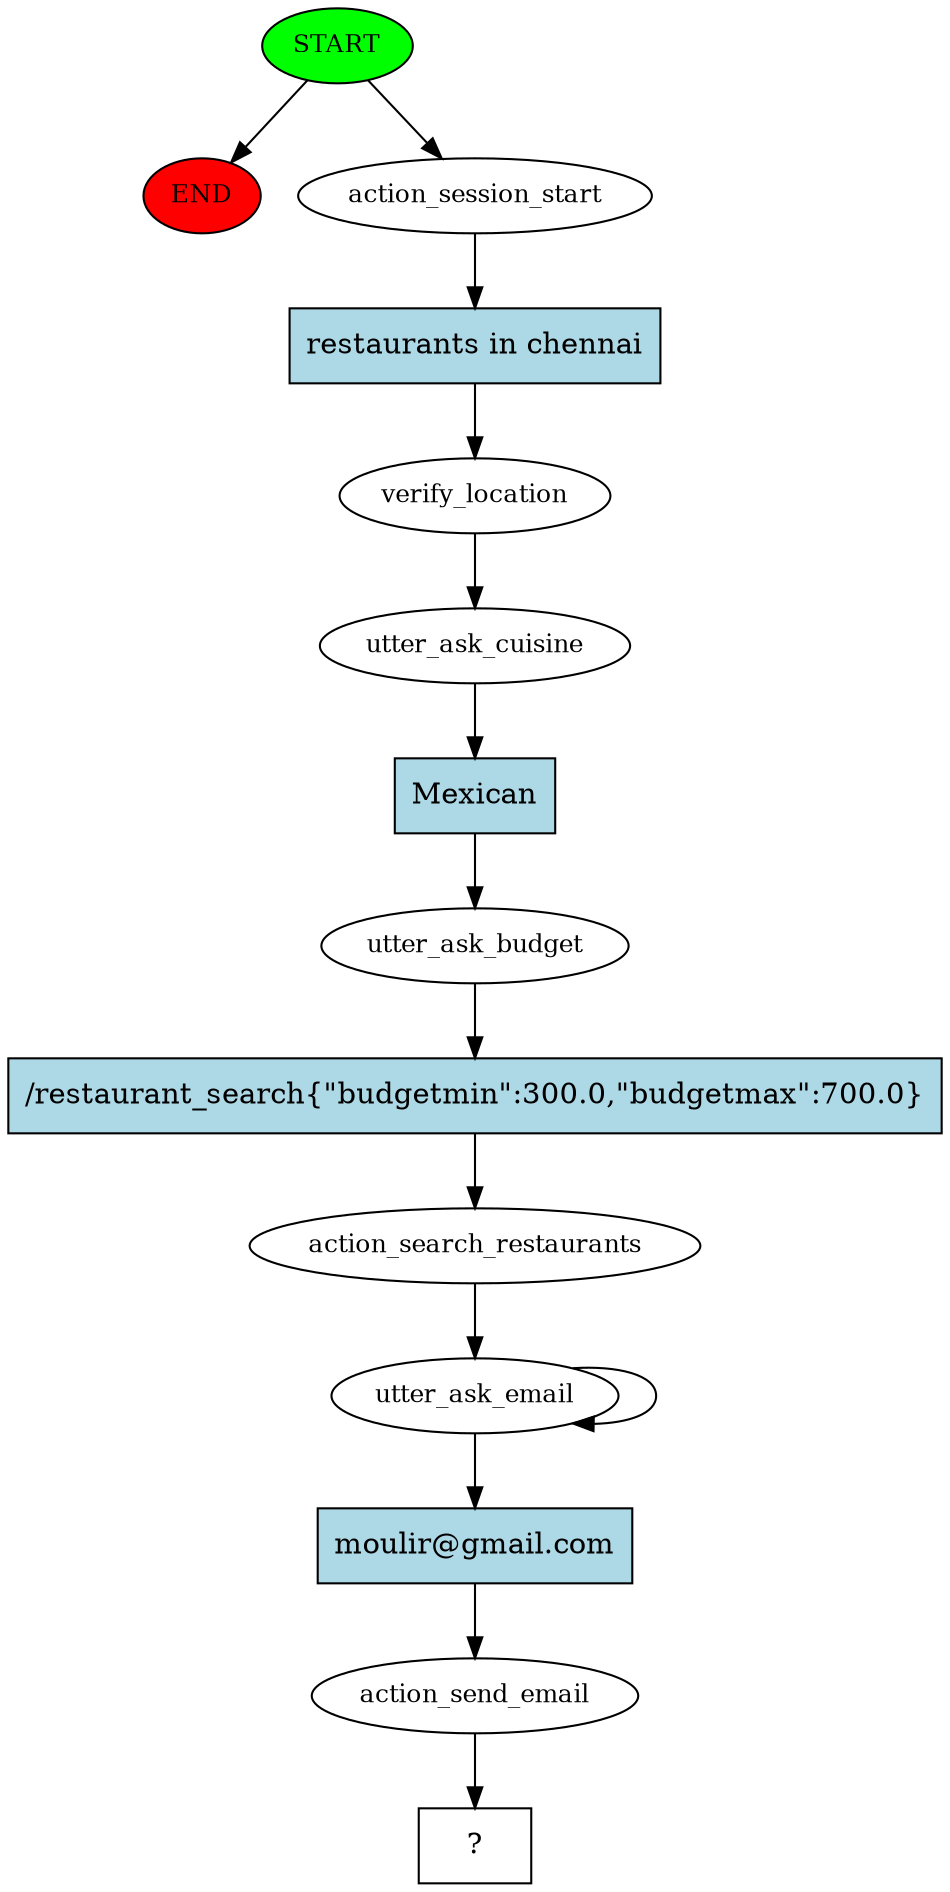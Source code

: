 digraph  {
0 [class="start active", fillcolor=green, fontsize=12, label=START, style=filled];
"-1" [class=end, fillcolor=red, fontsize=12, label=END, style=filled];
1 [class=active, fontsize=12, label=action_session_start];
2 [class=active, fontsize=12, label=verify_location];
3 [class=active, fontsize=12, label=utter_ask_cuisine];
4 [class=active, fontsize=12, label=utter_ask_budget];
5 [class=active, fontsize=12, label=action_search_restaurants];
6 [class=active, fontsize=12, label=utter_ask_email];
8 [class=active, fontsize=12, label=action_send_email];
9 [class="intent dashed active", label="  ?  ", shape=rect];
10 [class="intent active", fillcolor=lightblue, label="restaurants in chennai", shape=rect, style=filled];
11 [class="intent active", fillcolor=lightblue, label=Mexican, shape=rect, style=filled];
12 [class="intent active", fillcolor=lightblue, label="/restaurant_search{\"budgetmin\":300.0,\"budgetmax\":700.0}", shape=rect, style=filled];
13 [class="intent active", fillcolor=lightblue, label="moulir@gmail.com", shape=rect, style=filled];
0 -> "-1"  [class="", key=NONE, label=""];
0 -> 1  [class=active, key=NONE, label=""];
1 -> 10  [class=active, key=0];
2 -> 3  [class=active, key=NONE, label=""];
3 -> 11  [class=active, key=0];
4 -> 12  [class=active, key=0];
5 -> 6  [class=active, key=NONE, label=""];
6 -> 6  [class=active, key=NONE, label=""];
6 -> 13  [class=active, key=0];
8 -> 9  [class=active, key=NONE, label=""];
10 -> 2  [class=active, key=0];
11 -> 4  [class=active, key=0];
12 -> 5  [class=active, key=0];
13 -> 8  [class=active, key=0];
}
